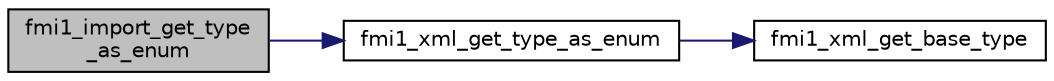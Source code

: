 digraph "fmi1_import_get_type_as_enum"
{
  edge [fontname="Helvetica",fontsize="10",labelfontname="Helvetica",labelfontsize="10"];
  node [fontname="Helvetica",fontsize="10",shape=record];
  rankdir="LR";
  Node41 [label="fmi1_import_get_type\l_as_enum",height=0.2,width=0.4,color="black", fillcolor="grey75", style="filled", fontcolor="black"];
  Node41 -> Node42 [color="midnightblue",fontsize="10",style="solid",fontname="Helvetica"];
  Node42 [label="fmi1_xml_get_type_as_enum",height=0.2,width=0.4,color="black", fillcolor="white", style="filled",URL="$d9/d5e/group__fmi1__xml__types.html#ga53ec85732d6af1d40cd4a07af4614184"];
  Node42 -> Node43 [color="midnightblue",fontsize="10",style="solid",fontname="Helvetica"];
  Node43 [label="fmi1_xml_get_base_type",height=0.2,width=0.4,color="black", fillcolor="white", style="filled",URL="$d9/d5e/group__fmi1__xml__types.html#gac39b82cd7ee7679c7a5374fa45532ae2"];
}

